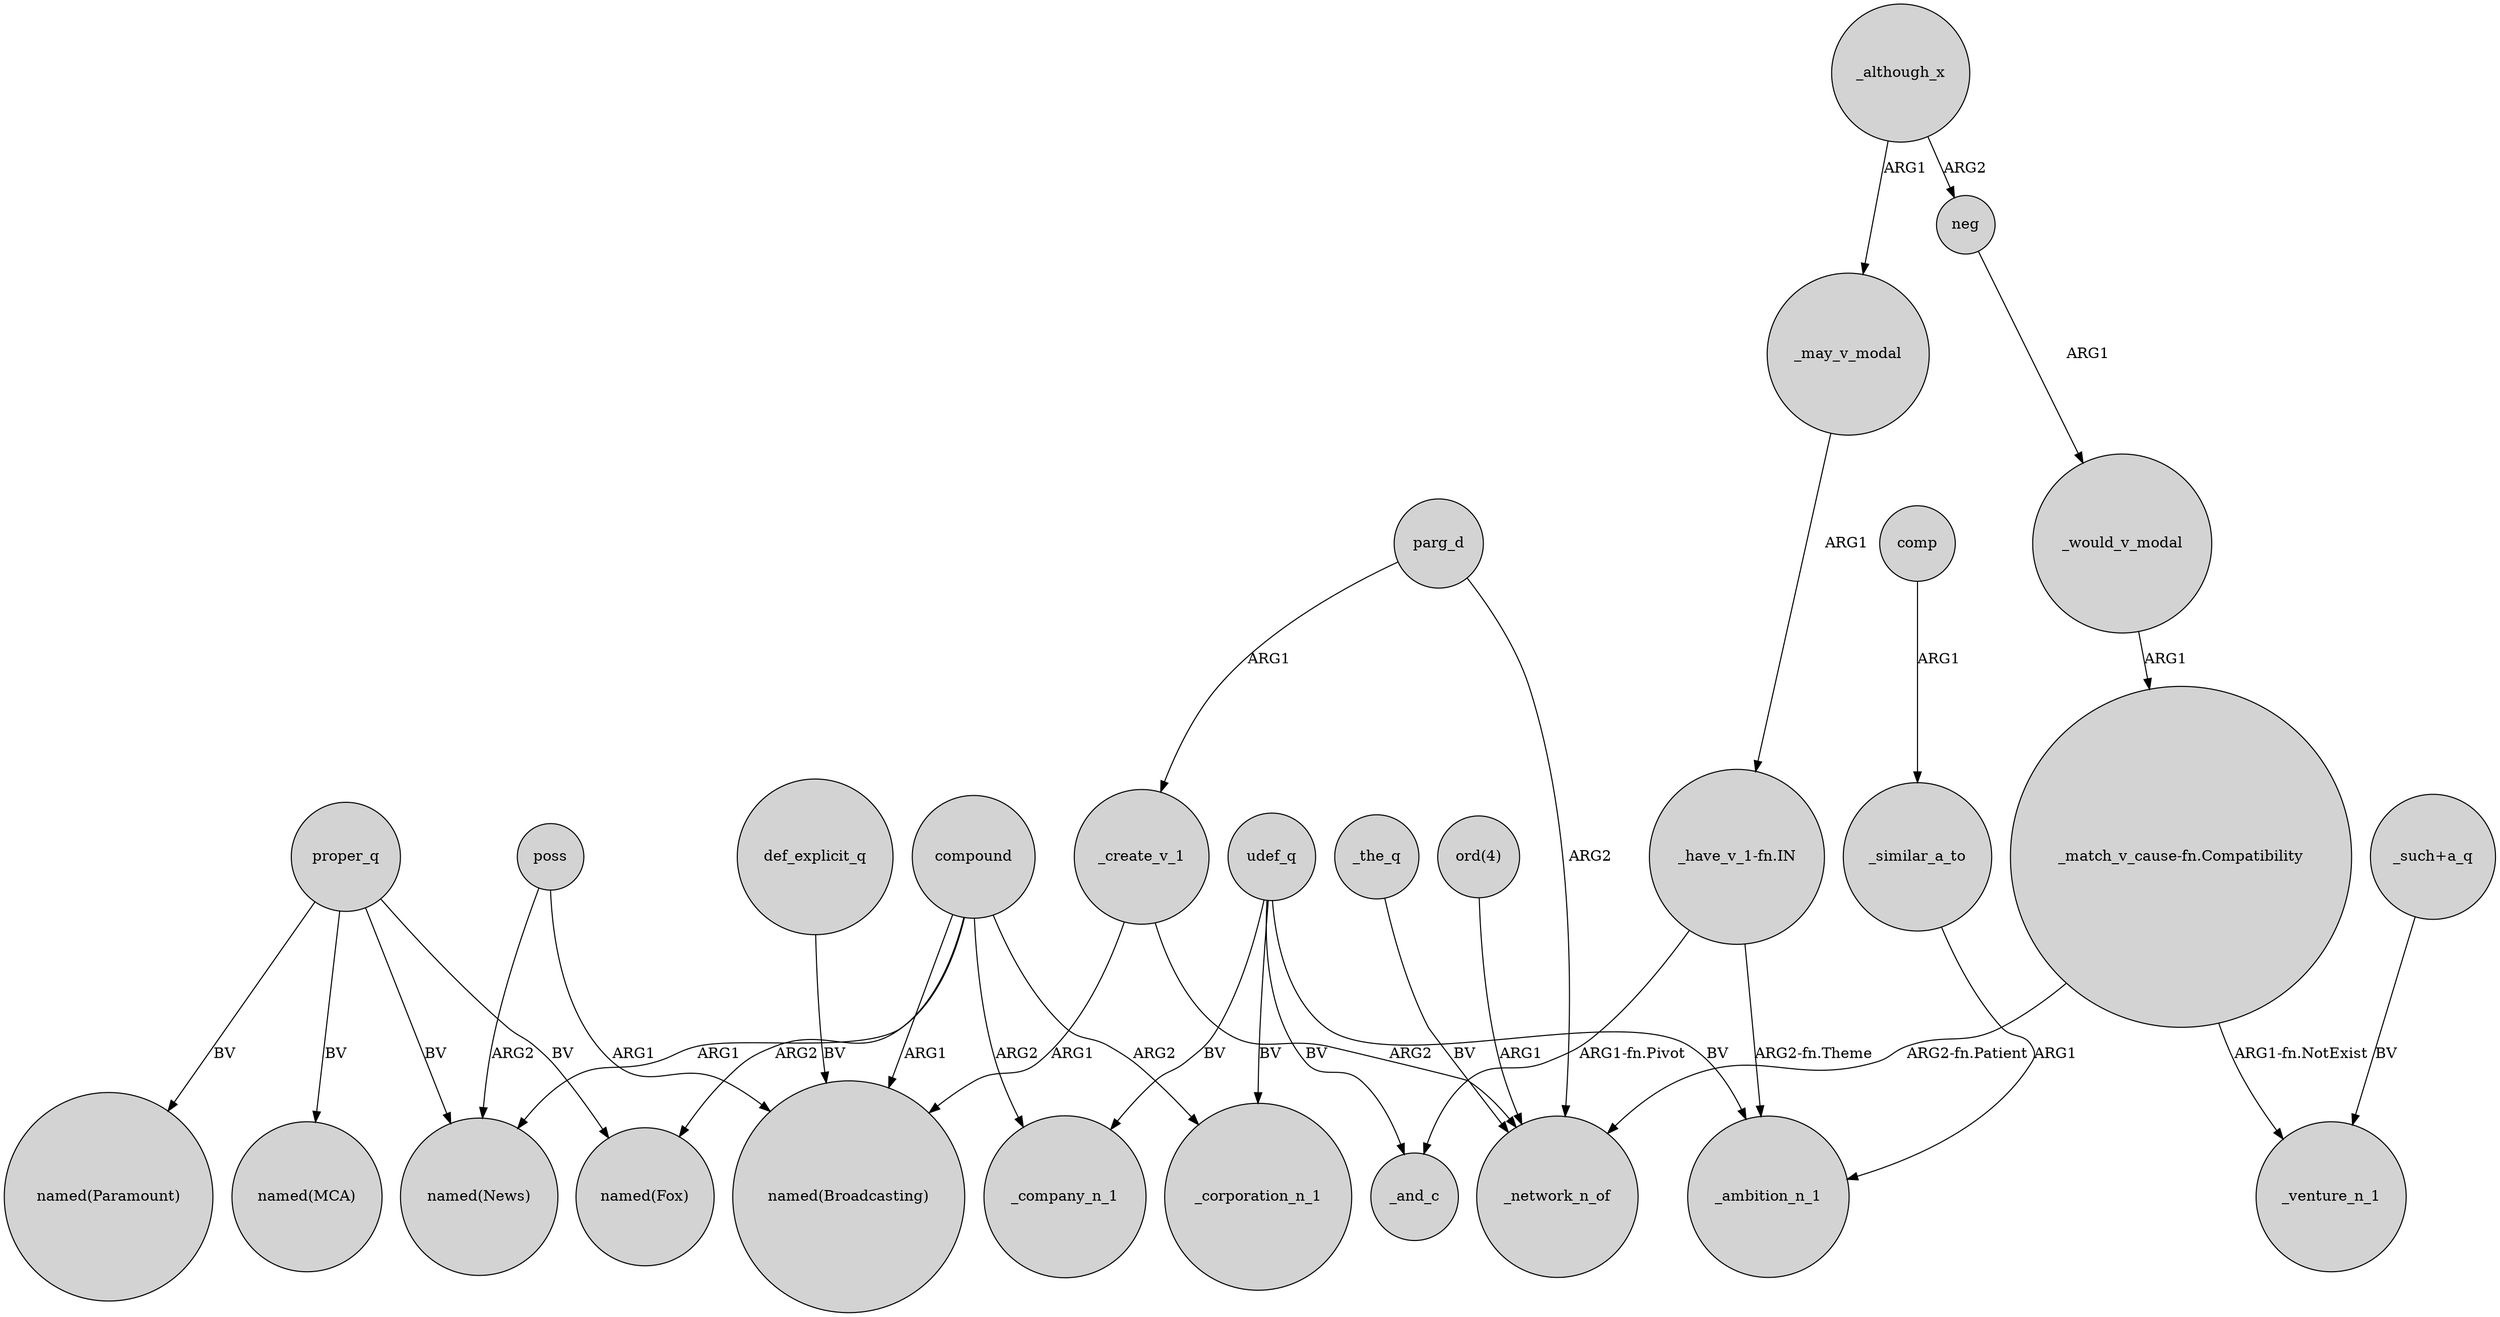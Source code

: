 digraph {
	node [shape=circle style=filled]
	compound -> "named(News)" [label=ARG1]
	comp -> _similar_a_to [label=ARG1]
	neg -> _would_v_modal [label=ARG1]
	parg_d -> _create_v_1 [label=ARG1]
	compound -> _company_n_1 [label=ARG2]
	compound -> "named(Broadcasting)" [label=ARG1]
	compound -> _corporation_n_1 [label=ARG2]
	_may_v_modal -> "_have_v_1-fn.IN" [label=ARG1]
	_although_x -> _may_v_modal [label=ARG1]
	"_have_v_1-fn.IN" -> _ambition_n_1 [label="ARG2-fn.Theme"]
	"_match_v_cause-fn.Compatibility" -> _network_n_of [label="ARG2-fn.Patient"]
	proper_q -> "named(Fox)" [label=BV]
	_although_x -> neg [label=ARG2]
	parg_d -> _network_n_of [label=ARG2]
	udef_q -> _ambition_n_1 [label=BV]
	poss -> "named(News)" [label=ARG2]
	"_such+a_q" -> _venture_n_1 [label=BV]
	proper_q -> "named(News)" [label=BV]
	udef_q -> _corporation_n_1 [label=BV]
	_create_v_1 -> _network_n_of [label=ARG2]
	_the_q -> _network_n_of [label=BV]
	proper_q -> "named(MCA)" [label=BV]
	_similar_a_to -> _ambition_n_1 [label=ARG1]
	_create_v_1 -> "named(Broadcasting)" [label=ARG1]
	"_have_v_1-fn.IN" -> _and_c [label="ARG1-fn.Pivot"]
	def_explicit_q -> "named(Broadcasting)" [label=BV]
	proper_q -> "named(Paramount)" [label=BV]
	"ord(4)" -> _network_n_of [label=ARG1]
	_would_v_modal -> "_match_v_cause-fn.Compatibility" [label=ARG1]
	compound -> "named(Fox)" [label=ARG2]
	"_match_v_cause-fn.Compatibility" -> _venture_n_1 [label="ARG1-fn.NotExist"]
	poss -> "named(Broadcasting)" [label=ARG1]
	udef_q -> _and_c [label=BV]
	udef_q -> _company_n_1 [label=BV]
}
